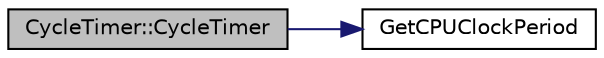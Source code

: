 digraph "CycleTimer::CycleTimer"
{
 // INTERACTIVE_SVG=YES
  edge [fontname="Helvetica",fontsize="10",labelfontname="Helvetica",labelfontsize="10"];
  node [fontname="Helvetica",fontsize="10",shape=record];
  rankdir="LR";
  Node1 [label="CycleTimer::CycleTimer",height=0.2,width=0.4,color="black", fillcolor="grey75", style="filled", fontcolor="black"];
  Node1 -> Node2 [color="midnightblue",fontsize="10",style="solid",fontname="Helvetica"];
  Node2 [label="GetCPUClockPeriod",height=0.2,width=0.4,color="black", fillcolor="white", style="filled",URL="$dd/d45/ssl-vision_2src_2shared_2util_2timer_8h.html#a988ce76941dbfc087ea7bb3ea744f3b6"];
}
